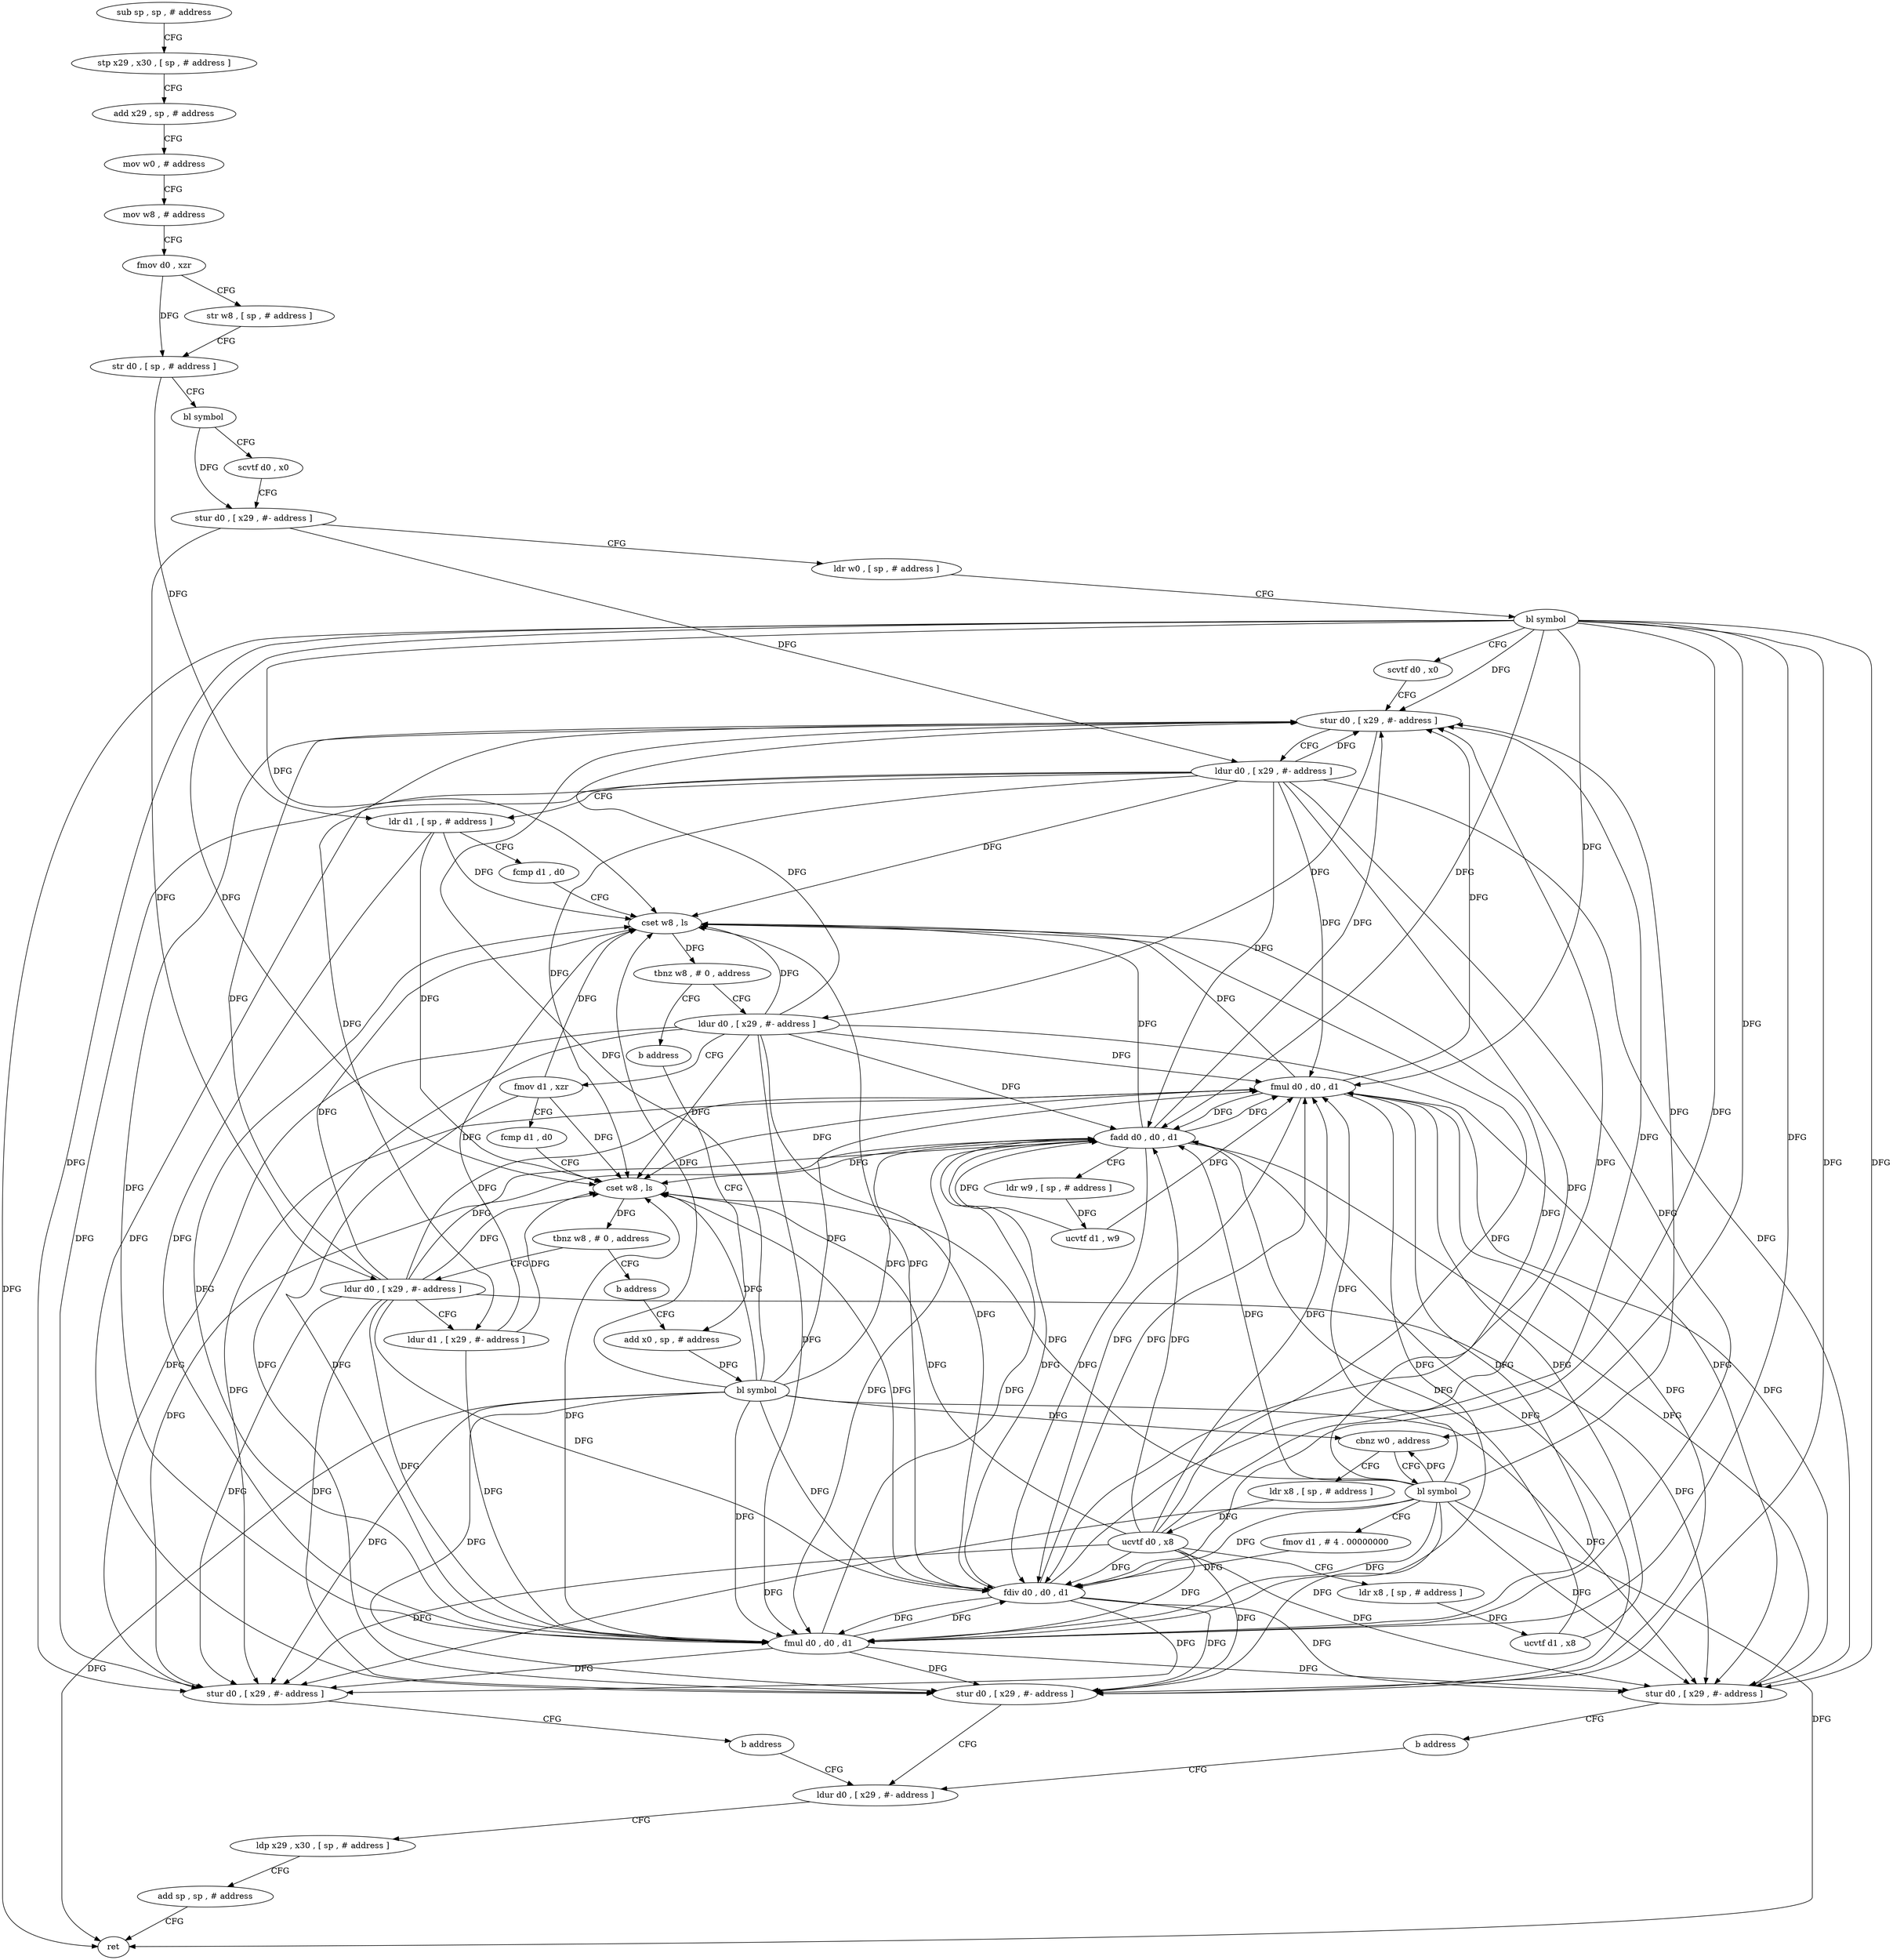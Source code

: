 digraph "func" {
"4219816" [label = "sub sp , sp , # address" ]
"4219820" [label = "stp x29 , x30 , [ sp , # address ]" ]
"4219824" [label = "add x29 , sp , # address" ]
"4219828" [label = "mov w0 , # address" ]
"4219832" [label = "mov w8 , # address" ]
"4219836" [label = "fmov d0 , xzr" ]
"4219840" [label = "str w8 , [ sp , # address ]" ]
"4219844" [label = "str d0 , [ sp , # address ]" ]
"4219848" [label = "bl symbol" ]
"4219852" [label = "scvtf d0 , x0" ]
"4219856" [label = "stur d0 , [ x29 , #- address ]" ]
"4219860" [label = "ldr w0 , [ sp , # address ]" ]
"4219864" [label = "bl symbol" ]
"4219868" [label = "scvtf d0 , x0" ]
"4219872" [label = "stur d0 , [ x29 , #- address ]" ]
"4219876" [label = "ldur d0 , [ x29 , #- address ]" ]
"4219880" [label = "ldr d1 , [ sp , # address ]" ]
"4219884" [label = "fcmp d1 , d0" ]
"4219888" [label = "cset w8 , ls" ]
"4219892" [label = "tbnz w8 , # 0 , address" ]
"4219900" [label = "ldur d0 , [ x29 , #- address ]" ]
"4219896" [label = "b address" ]
"4219904" [label = "fmov d1 , xzr" ]
"4219908" [label = "fcmp d1 , d0" ]
"4219912" [label = "cset w8 , ls" ]
"4219916" [label = "tbnz w8 , # 0 , address" ]
"4219924" [label = "ldur d0 , [ x29 , #- address ]" ]
"4219920" [label = "b address" ]
"4219944" [label = "add x0 , sp , # address" ]
"4219928" [label = "ldur d1 , [ x29 , #- address ]" ]
"4219932" [label = "fmul d0 , d0 , d1" ]
"4219936" [label = "stur d0 , [ x29 , #- address ]" ]
"4219940" [label = "b address" ]
"4220012" [label = "ldur d0 , [ x29 , #- address ]" ]
"4219948" [label = "bl symbol" ]
"4219952" [label = "cbnz w0 , address" ]
"4219996" [label = "bl symbol" ]
"4219956" [label = "ldr x8 , [ sp , # address ]" ]
"4220016" [label = "ldp x29 , x30 , [ sp , # address ]" ]
"4220020" [label = "add sp , sp , # address" ]
"4220024" [label = "ret" ]
"4220000" [label = "fmov d1 , # 4 . 00000000" ]
"4220004" [label = "fdiv d0 , d0 , d1" ]
"4220008" [label = "stur d0 , [ x29 , #- address ]" ]
"4219960" [label = "ucvtf d0 , x8" ]
"4219964" [label = "ldr x8 , [ sp , # address ]" ]
"4219968" [label = "ucvtf d1 , x8" ]
"4219972" [label = "fadd d0 , d0 , d1" ]
"4219976" [label = "ldr w9 , [ sp , # address ]" ]
"4219980" [label = "ucvtf d1 , w9" ]
"4219984" [label = "fmul d0 , d0 , d1" ]
"4219988" [label = "stur d0 , [ x29 , #- address ]" ]
"4219992" [label = "b address" ]
"4219816" -> "4219820" [ label = "CFG" ]
"4219820" -> "4219824" [ label = "CFG" ]
"4219824" -> "4219828" [ label = "CFG" ]
"4219828" -> "4219832" [ label = "CFG" ]
"4219832" -> "4219836" [ label = "CFG" ]
"4219836" -> "4219840" [ label = "CFG" ]
"4219836" -> "4219844" [ label = "DFG" ]
"4219840" -> "4219844" [ label = "CFG" ]
"4219844" -> "4219848" [ label = "CFG" ]
"4219844" -> "4219880" [ label = "DFG" ]
"4219848" -> "4219852" [ label = "CFG" ]
"4219848" -> "4219856" [ label = "DFG" ]
"4219852" -> "4219856" [ label = "CFG" ]
"4219856" -> "4219860" [ label = "CFG" ]
"4219856" -> "4219876" [ label = "DFG" ]
"4219856" -> "4219924" [ label = "DFG" ]
"4219860" -> "4219864" [ label = "CFG" ]
"4219864" -> "4219868" [ label = "CFG" ]
"4219864" -> "4219952" [ label = "DFG" ]
"4219864" -> "4220024" [ label = "DFG" ]
"4219864" -> "4219872" [ label = "DFG" ]
"4219864" -> "4219888" [ label = "DFG" ]
"4219864" -> "4219912" [ label = "DFG" ]
"4219864" -> "4220004" [ label = "DFG" ]
"4219864" -> "4220008" [ label = "DFG" ]
"4219864" -> "4219972" [ label = "DFG" ]
"4219864" -> "4219984" [ label = "DFG" ]
"4219864" -> "4219988" [ label = "DFG" ]
"4219864" -> "4219932" [ label = "DFG" ]
"4219864" -> "4219936" [ label = "DFG" ]
"4219868" -> "4219872" [ label = "CFG" ]
"4219872" -> "4219876" [ label = "CFG" ]
"4219872" -> "4219900" [ label = "DFG" ]
"4219872" -> "4219928" [ label = "DFG" ]
"4219876" -> "4219880" [ label = "CFG" ]
"4219876" -> "4219872" [ label = "DFG" ]
"4219876" -> "4219888" [ label = "DFG" ]
"4219876" -> "4219912" [ label = "DFG" ]
"4219876" -> "4220004" [ label = "DFG" ]
"4219876" -> "4220008" [ label = "DFG" ]
"4219876" -> "4219972" [ label = "DFG" ]
"4219876" -> "4219984" [ label = "DFG" ]
"4219876" -> "4219988" [ label = "DFG" ]
"4219876" -> "4219932" [ label = "DFG" ]
"4219876" -> "4219936" [ label = "DFG" ]
"4219880" -> "4219884" [ label = "CFG" ]
"4219880" -> "4219888" [ label = "DFG" ]
"4219880" -> "4219912" [ label = "DFG" ]
"4219880" -> "4219932" [ label = "DFG" ]
"4219884" -> "4219888" [ label = "CFG" ]
"4219888" -> "4219892" [ label = "DFG" ]
"4219892" -> "4219900" [ label = "CFG" ]
"4219892" -> "4219896" [ label = "CFG" ]
"4219900" -> "4219904" [ label = "CFG" ]
"4219900" -> "4219872" [ label = "DFG" ]
"4219900" -> "4219888" [ label = "DFG" ]
"4219900" -> "4219912" [ label = "DFG" ]
"4219900" -> "4220004" [ label = "DFG" ]
"4219900" -> "4220008" [ label = "DFG" ]
"4219900" -> "4219972" [ label = "DFG" ]
"4219900" -> "4219984" [ label = "DFG" ]
"4219900" -> "4219988" [ label = "DFG" ]
"4219900" -> "4219932" [ label = "DFG" ]
"4219900" -> "4219936" [ label = "DFG" ]
"4219896" -> "4219944" [ label = "CFG" ]
"4219904" -> "4219908" [ label = "CFG" ]
"4219904" -> "4219888" [ label = "DFG" ]
"4219904" -> "4219912" [ label = "DFG" ]
"4219904" -> "4219932" [ label = "DFG" ]
"4219908" -> "4219912" [ label = "CFG" ]
"4219912" -> "4219916" [ label = "DFG" ]
"4219916" -> "4219924" [ label = "CFG" ]
"4219916" -> "4219920" [ label = "CFG" ]
"4219924" -> "4219928" [ label = "CFG" ]
"4219924" -> "4219872" [ label = "DFG" ]
"4219924" -> "4219888" [ label = "DFG" ]
"4219924" -> "4219912" [ label = "DFG" ]
"4219924" -> "4220008" [ label = "DFG" ]
"4219924" -> "4219988" [ label = "DFG" ]
"4219924" -> "4220004" [ label = "DFG" ]
"4219924" -> "4219972" [ label = "DFG" ]
"4219924" -> "4219984" [ label = "DFG" ]
"4219924" -> "4219932" [ label = "DFG" ]
"4219924" -> "4219936" [ label = "DFG" ]
"4219920" -> "4219944" [ label = "CFG" ]
"4219944" -> "4219948" [ label = "DFG" ]
"4219928" -> "4219932" [ label = "DFG" ]
"4219928" -> "4219888" [ label = "DFG" ]
"4219928" -> "4219912" [ label = "DFG" ]
"4219932" -> "4219936" [ label = "DFG" ]
"4219932" -> "4219872" [ label = "DFG" ]
"4219932" -> "4219888" [ label = "DFG" ]
"4219932" -> "4219912" [ label = "DFG" ]
"4219932" -> "4220008" [ label = "DFG" ]
"4219932" -> "4219988" [ label = "DFG" ]
"4219932" -> "4220004" [ label = "DFG" ]
"4219932" -> "4219972" [ label = "DFG" ]
"4219932" -> "4219984" [ label = "DFG" ]
"4219936" -> "4219940" [ label = "CFG" ]
"4219940" -> "4220012" [ label = "CFG" ]
"4220012" -> "4220016" [ label = "CFG" ]
"4219948" -> "4219952" [ label = "DFG" ]
"4219948" -> "4219872" [ label = "DFG" ]
"4219948" -> "4219888" [ label = "DFG" ]
"4219948" -> "4219912" [ label = "DFG" ]
"4219948" -> "4220024" [ label = "DFG" ]
"4219948" -> "4220004" [ label = "DFG" ]
"4219948" -> "4220008" [ label = "DFG" ]
"4219948" -> "4219972" [ label = "DFG" ]
"4219948" -> "4219984" [ label = "DFG" ]
"4219948" -> "4219988" [ label = "DFG" ]
"4219948" -> "4219932" [ label = "DFG" ]
"4219948" -> "4219936" [ label = "DFG" ]
"4219952" -> "4219996" [ label = "CFG" ]
"4219952" -> "4219956" [ label = "CFG" ]
"4219996" -> "4220000" [ label = "CFG" ]
"4219996" -> "4219872" [ label = "DFG" ]
"4219996" -> "4219888" [ label = "DFG" ]
"4219996" -> "4219912" [ label = "DFG" ]
"4219996" -> "4219952" [ label = "DFG" ]
"4219996" -> "4220024" [ label = "DFG" ]
"4219996" -> "4220004" [ label = "DFG" ]
"4219996" -> "4220008" [ label = "DFG" ]
"4219996" -> "4219972" [ label = "DFG" ]
"4219996" -> "4219984" [ label = "DFG" ]
"4219996" -> "4219988" [ label = "DFG" ]
"4219996" -> "4219932" [ label = "DFG" ]
"4219996" -> "4219936" [ label = "DFG" ]
"4219956" -> "4219960" [ label = "DFG" ]
"4220016" -> "4220020" [ label = "CFG" ]
"4220020" -> "4220024" [ label = "CFG" ]
"4220000" -> "4220004" [ label = "DFG" ]
"4220004" -> "4220008" [ label = "DFG" ]
"4220004" -> "4219872" [ label = "DFG" ]
"4220004" -> "4219888" [ label = "DFG" ]
"4220004" -> "4219912" [ label = "DFG" ]
"4220004" -> "4219972" [ label = "DFG" ]
"4220004" -> "4219984" [ label = "DFG" ]
"4220004" -> "4219988" [ label = "DFG" ]
"4220004" -> "4219932" [ label = "DFG" ]
"4220004" -> "4219936" [ label = "DFG" ]
"4220008" -> "4220012" [ label = "CFG" ]
"4219960" -> "4219964" [ label = "CFG" ]
"4219960" -> "4219872" [ label = "DFG" ]
"4219960" -> "4219888" [ label = "DFG" ]
"4219960" -> "4219912" [ label = "DFG" ]
"4219960" -> "4220008" [ label = "DFG" ]
"4219960" -> "4220004" [ label = "DFG" ]
"4219960" -> "4219972" [ label = "DFG" ]
"4219960" -> "4219984" [ label = "DFG" ]
"4219960" -> "4219988" [ label = "DFG" ]
"4219960" -> "4219932" [ label = "DFG" ]
"4219960" -> "4219936" [ label = "DFG" ]
"4219964" -> "4219968" [ label = "DFG" ]
"4219968" -> "4219972" [ label = "DFG" ]
"4219968" -> "4219984" [ label = "DFG" ]
"4219972" -> "4219976" [ label = "CFG" ]
"4219972" -> "4219872" [ label = "DFG" ]
"4219972" -> "4219888" [ label = "DFG" ]
"4219972" -> "4219912" [ label = "DFG" ]
"4219972" -> "4220008" [ label = "DFG" ]
"4219972" -> "4220004" [ label = "DFG" ]
"4219972" -> "4219984" [ label = "DFG" ]
"4219972" -> "4219988" [ label = "DFG" ]
"4219972" -> "4219932" [ label = "DFG" ]
"4219972" -> "4219936" [ label = "DFG" ]
"4219976" -> "4219980" [ label = "DFG" ]
"4219980" -> "4219984" [ label = "DFG" ]
"4219980" -> "4219972" [ label = "DFG" ]
"4219984" -> "4219988" [ label = "DFG" ]
"4219984" -> "4219872" [ label = "DFG" ]
"4219984" -> "4219888" [ label = "DFG" ]
"4219984" -> "4219912" [ label = "DFG" ]
"4219984" -> "4220008" [ label = "DFG" ]
"4219984" -> "4220004" [ label = "DFG" ]
"4219984" -> "4219972" [ label = "DFG" ]
"4219984" -> "4219932" [ label = "DFG" ]
"4219984" -> "4219936" [ label = "DFG" ]
"4219988" -> "4219992" [ label = "CFG" ]
"4219992" -> "4220012" [ label = "CFG" ]
}
